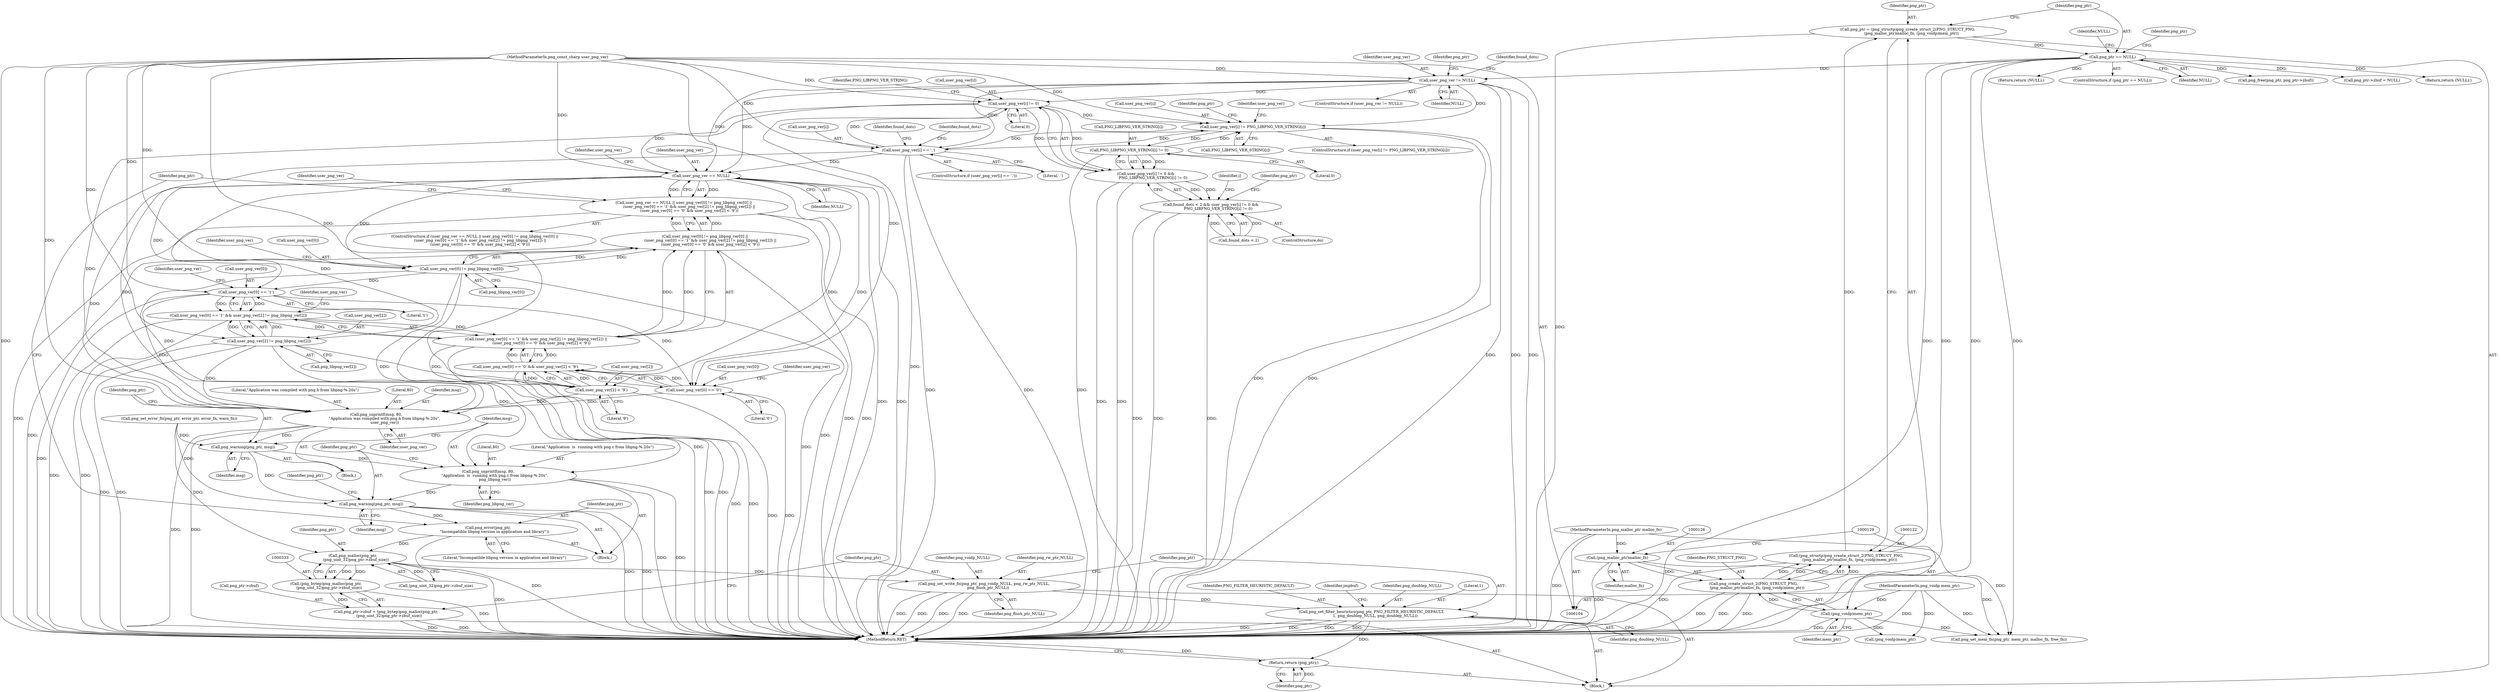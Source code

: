 digraph "1_Chrome_7f3d85b096f66870a15b37c2f40b219b2e292693_24@array" {
"1000233" [label="(Call,user_png_ver[i] != 0)"];
"1000221" [label="(Call,user_png_ver[i] == '.')"];
"1000208" [label="(Call,user_png_ver[i] != PNG_LIBPNG_VER_STRING[i])"];
"1000233" [label="(Call,user_png_ver[i] != 0)"];
"1000191" [label="(Call,user_png_ver != NULL)"];
"1000105" [label="(MethodParameterIn,png_const_charp user_png_ver)"];
"1000132" [label="(Call,png_ptr == NULL)"];
"1000119" [label="(Call,png_ptr = (png_structp)png_create_struct_2(PNG_STRUCT_PNG,\n      (png_malloc_ptr)malloc_fn, (png_voidp)mem_ptr))"];
"1000121" [label="(Call,(png_structp)png_create_struct_2(PNG_STRUCT_PNG,\n      (png_malloc_ptr)malloc_fn, (png_voidp)mem_ptr))"];
"1000123" [label="(Call,png_create_struct_2(PNG_STRUCT_PNG,\n      (png_malloc_ptr)malloc_fn, (png_voidp)mem_ptr))"];
"1000125" [label="(Call,(png_malloc_ptr)malloc_fn)"];
"1000110" [label="(MethodParameterIn,png_malloc_ptr malloc_fn)"];
"1000128" [label="(Call,(png_voidp)mem_ptr)"];
"1000109" [label="(MethodParameterIn,png_voidp mem_ptr)"];
"1000238" [label="(Call,PNG_LIBPNG_VER_STRING[i] != 0)"];
"1000232" [label="(Call,user_png_ver[i] != 0 &&\n            PNG_LIBPNG_VER_STRING[i] != 0)"];
"1000228" [label="(Call,found_dots < 2 && user_png_ver[i] != 0 &&\n            PNG_LIBPNG_VER_STRING[i] != 0)"];
"1000258" [label="(Call,user_png_ver == NULL)"];
"1000257" [label="(Call,user_png_ver == NULL || user_png_ver[0] != png_libpng_ver[0] ||\n         (user_png_ver[0] == '1' && user_png_ver[2] != png_libpng_ver[2]) ||\n         (user_png_ver[0] == '0' && user_png_ver[2] < '9'))"];
"1000262" [label="(Call,user_png_ver[0] != png_libpng_ver[0])"];
"1000261" [label="(Call,user_png_ver[0] != png_libpng_ver[0] ||\n         (user_png_ver[0] == '1' && user_png_ver[2] != png_libpng_ver[2]) ||\n         (user_png_ver[0] == '0' && user_png_ver[2] < '9'))"];
"1000271" [label="(Call,user_png_ver[0] == '1')"];
"1000270" [label="(Call,user_png_ver[0] == '1' && user_png_ver[2] != png_libpng_ver[2])"];
"1000269" [label="(Call,(user_png_ver[0] == '1' && user_png_ver[2] != png_libpng_ver[2]) ||\n         (user_png_ver[0] == '0' && user_png_ver[2] < '9'))"];
"1000284" [label="(Call,user_png_ver[0] == '0')"];
"1000283" [label="(Call,user_png_ver[0] == '0' && user_png_ver[2] < '9')"];
"1000299" [label="(Call,png_snprintf(msg, 80,\n              \"Application was compiled with png.h from libpng-%.20s\",\n              user_png_ver))"];
"1000304" [label="(Call,png_warning(png_ptr, msg))"];
"1000307" [label="(Call,png_snprintf(msg, 80,\n           \"Application  is  running with png.c from libpng-%.20s\",\n           png_libpng_ver))"];
"1000312" [label="(Call,png_warning(png_ptr, msg))"];
"1000320" [label="(Call,png_error(png_ptr,\n           \"Incompatible libpng version in application and library\"))"];
"1000334" [label="(Call,png_malloc(png_ptr,\n     (png_uint_32)png_ptr->zbuf_size))"];
"1000332" [label="(Call,(png_bytep)png_malloc(png_ptr,\n     (png_uint_32)png_ptr->zbuf_size))"];
"1000328" [label="(Call,png_ptr->zbuf = (png_bytep)png_malloc(png_ptr,\n     (png_uint_32)png_ptr->zbuf_size))"];
"1000341" [label="(Call,png_set_write_fn(png_ptr, png_voidp_NULL, png_rw_ptr_NULL,\n       png_flush_ptr_NULL))"];
"1000346" [label="(Call,png_set_filter_heuristics(png_ptr, PNG_FILTER_HEURISTIC_DEFAULT,\n      1, png_doublep_NULL, png_doublep_NULL))"];
"1000363" [label="(Return,return (png_ptr);)"];
"1000276" [label="(Call,user_png_ver[2] != png_libpng_ver[2])"];
"1000289" [label="(Call,user_png_ver[2] < '9')"];
"1000227" [label="(Identifier,found_dots)"];
"1000133" [label="(Identifier,png_ptr)"];
"1000283" [label="(Call,user_png_ver[0] == '0' && user_png_ver[2] < '9')"];
"1000124" [label="(Identifier,PNG_STRUCT_PNG)"];
"1000275" [label="(Literal,'1')"];
"1000277" [label="(Call,user_png_ver[2])"];
"1000134" [label="(Identifier,NULL)"];
"1000252" [label="(Identifier,png_ptr)"];
"1000203" [label="(ControlStructure,do)"];
"1000264" [label="(Identifier,user_png_ver)"];
"1000257" [label="(Call,user_png_ver == NULL || user_png_ver[0] != png_libpng_ver[0] ||\n         (user_png_ver[0] == '1' && user_png_ver[2] != png_libpng_ver[2]) ||\n         (user_png_ver[0] == '0' && user_png_ver[2] < '9'))"];
"1000335" [label="(Identifier,png_ptr)"];
"1000272" [label="(Call,user_png_ver[0])"];
"1000127" [label="(Identifier,malloc_fn)"];
"1000364" [label="(Identifier,png_ptr)"];
"1000302" [label="(Literal,\"Application was compiled with png.h from libpng-%.20s\")"];
"1000233" [label="(Call,user_png_ver[i] != 0)"];
"1000301" [label="(Literal,80)"];
"1000135" [label="(Return,return (NULL);)"];
"1000332" [label="(Call,(png_bytep)png_malloc(png_ptr,\n     (png_uint_32)png_ptr->zbuf_size))"];
"1000139" [label="(Identifier,png_ptr)"];
"1000260" [label="(Identifier,NULL)"];
"1000298" [label="(Block,)"];
"1000180" [label="(Call,png_set_mem_fn(png_ptr, mem_ptr, malloc_fn, free_fn))"];
"1000297" [label="(Identifier,user_png_ver)"];
"1000312" [label="(Call,png_warning(png_ptr, msg))"];
"1000109" [label="(MethodParameterIn,png_voidp mem_ptr)"];
"1000132" [label="(Call,png_ptr == NULL)"];
"1000325" [label="(Identifier,png_ptr)"];
"1000225" [label="(Literal,'.')"];
"1000308" [label="(Identifier,msg)"];
"1000246" [label="(Identifier,png_ptr)"];
"1000322" [label="(Literal,\"Incompatible libpng version in application and library\")"];
"1000222" [label="(Call,user_png_ver[i])"];
"1000131" [label="(ControlStructure,if (png_ptr == NULL))"];
"1000270" [label="(Call,user_png_ver[0] == '1' && user_png_ver[2] != png_libpng_ver[2])"];
"1000185" [label="(Call,png_set_error_fn(png_ptr, error_ptr, error_fn, warn_fn))"];
"1000209" [label="(Call,user_png_ver[i])"];
"1000258" [label="(Call,user_png_ver == NULL)"];
"1000299" [label="(Call,png_snprintf(msg, 80,\n              \"Application was compiled with png.h from libpng-%.20s\",\n              user_png_ver))"];
"1000336" [label="(Call,(png_uint_32)png_ptr->zbuf_size)"];
"1000329" [label="(Call,png_ptr->zbuf)"];
"1000168" [label="(Call,(png_voidp)mem_ptr)"];
"1000123" [label="(Call,png_create_struct_2(PNG_STRUCT_PNG,\n      (png_malloc_ptr)malloc_fn, (png_voidp)mem_ptr))"];
"1000286" [label="(Identifier,user_png_ver)"];
"1000212" [label="(Call,PNG_LIBPNG_VER_STRING[i])"];
"1000119" [label="(Call,png_ptr = (png_structp)png_create_struct_2(PNG_STRUCT_PNG,\n      (png_malloc_ptr)malloc_fn, (png_voidp)mem_ptr))"];
"1000230" [label="(Identifier,found_dots)"];
"1000191" [label="(Call,user_png_ver != NULL)"];
"1000120" [label="(Identifier,png_ptr)"];
"1000261" [label="(Call,user_png_ver[0] != png_libpng_ver[0] ||\n         (user_png_ver[0] == '1' && user_png_ver[2] != png_libpng_ver[2]) ||\n         (user_png_ver[0] == '0' && user_png_ver[2] < '9'))"];
"1000105" [label="(MethodParameterIn,png_const_charp user_png_ver)"];
"1000217" [label="(Identifier,png_ptr)"];
"1000341" [label="(Call,png_set_write_fn(png_ptr, png_voidp_NULL, png_rw_ptr_NULL,\n       png_flush_ptr_NULL))"];
"1000229" [label="(Call,found_dots < 2)"];
"1000345" [label="(Identifier,png_flush_ptr_NULL)"];
"1000259" [label="(Identifier,user_png_ver)"];
"1000306" [label="(Identifier,msg)"];
"1000284" [label="(Call,user_png_ver[0] == '0')"];
"1000242" [label="(Literal,0)"];
"1000228" [label="(Call,found_dots < 2 && user_png_ver[i] != 0 &&\n            PNG_LIBPNG_VER_STRING[i] != 0)"];
"1000300" [label="(Identifier,msg)"];
"1000303" [label="(Identifier,user_png_ver)"];
"1000350" [label="(Identifier,png_doublep_NULL)"];
"1000232" [label="(Call,user_png_ver[i] != 0 &&\n            PNG_LIBPNG_VER_STRING[i] != 0)"];
"1000334" [label="(Call,png_malloc(png_ptr,\n     (png_uint_32)png_ptr->zbuf_size))"];
"1000305" [label="(Identifier,png_ptr)"];
"1000151" [label="(Call,png_free(png_ptr, png_ptr->zbuf))"];
"1000263" [label="(Call,user_png_ver[0])"];
"1000190" [label="(ControlStructure,if (user_png_ver != NULL))"];
"1000285" [label="(Call,user_png_ver[0])"];
"1000291" [label="(Identifier,user_png_ver)"];
"1000309" [label="(Literal,80)"];
"1000343" [label="(Identifier,png_voidp_NULL)"];
"1000342" [label="(Identifier,png_ptr)"];
"1000314" [label="(Identifier,msg)"];
"1000110" [label="(MethodParameterIn,png_malloc_ptr malloc_fn)"];
"1000269" [label="(Call,(user_png_ver[0] == '1' && user_png_ver[2] != png_libpng_ver[2]) ||\n         (user_png_ver[0] == '0' && user_png_ver[2] < '9'))"];
"1000266" [label="(Call,png_libpng_ver[0])"];
"1000240" [label="(Identifier,PNG_LIBPNG_VER_STRING)"];
"1000344" [label="(Identifier,png_rw_ptr_NULL)"];
"1000234" [label="(Call,user_png_ver[i])"];
"1000197" [label="(Identifier,found_dots)"];
"1000363" [label="(Return,return (png_ptr);)"];
"1000121" [label="(Call,(png_structp)png_create_struct_2(PNG_STRUCT_PNG,\n      (png_malloc_ptr)malloc_fn, (png_voidp)mem_ptr))"];
"1000112" [label="(Block,)"];
"1000351" [label="(Identifier,png_doublep_NULL)"];
"1000290" [label="(Call,user_png_ver[2])"];
"1000346" [label="(Call,png_set_filter_heuristics(png_ptr, PNG_FILTER_HEURISTIC_DEFAULT,\n      1, png_doublep_NULL, png_doublep_NULL))"];
"1000271" [label="(Call,user_png_ver[0] == '1')"];
"1000349" [label="(Literal,1)"];
"1000238" [label="(Call,PNG_LIBPNG_VER_STRING[i] != 0)"];
"1000293" [label="(Literal,'9')"];
"1000223" [label="(Identifier,user_png_ver)"];
"1000304" [label="(Call,png_warning(png_ptr, msg))"];
"1000365" [label="(MethodReturn,RET)"];
"1000193" [label="(Identifier,NULL)"];
"1000276" [label="(Call,user_png_ver[2] != png_libpng_ver[2])"];
"1000207" [label="(ControlStructure,if (user_png_ver[i] != PNG_LIBPNG_VER_STRING[i]))"];
"1000262" [label="(Call,user_png_ver[0] != png_libpng_ver[0])"];
"1000320" [label="(Call,png_error(png_ptr,\n           \"Incompatible libpng version in application and library\"))"];
"1000347" [label="(Identifier,png_ptr)"];
"1000294" [label="(Block,)"];
"1000288" [label="(Literal,'0')"];
"1000192" [label="(Identifier,user_png_ver)"];
"1000289" [label="(Call,user_png_ver[2] < '9')"];
"1000156" [label="(Call,png_ptr->zbuf = NULL)"];
"1000239" [label="(Call,PNG_LIBPNG_VER_STRING[i])"];
"1000280" [label="(Call,png_libpng_ver[2])"];
"1000128" [label="(Call,(png_voidp)mem_ptr)"];
"1000348" [label="(Identifier,PNG_FILTER_HEURISTIC_DEFAULT)"];
"1000321" [label="(Identifier,png_ptr)"];
"1000220" [label="(ControlStructure,if (user_png_ver[i] == '.'))"];
"1000313" [label="(Identifier,png_ptr)"];
"1000125" [label="(Call,(png_malloc_ptr)malloc_fn)"];
"1000354" [label="(Identifier,jmpbuf)"];
"1000256" [label="(ControlStructure,if (user_png_ver == NULL || user_png_ver[0] != png_libpng_ver[0] ||\n         (user_png_ver[0] == '1' && user_png_ver[2] != png_libpng_ver[2]) ||\n         (user_png_ver[0] == '0' && user_png_ver[2] < '9')))"];
"1000171" [label="(Return,return (NULL);)"];
"1000311" [label="(Identifier,png_libpng_ver)"];
"1000130" [label="(Identifier,mem_ptr)"];
"1000328" [label="(Call,png_ptr->zbuf = (png_bytep)png_malloc(png_ptr,\n     (png_uint_32)png_ptr->zbuf_size))"];
"1000273" [label="(Identifier,user_png_ver)"];
"1000221" [label="(Call,user_png_ver[i] == '.')"];
"1000237" [label="(Literal,0)"];
"1000206" [label="(Identifier,i)"];
"1000317" [label="(Identifier,png_ptr)"];
"1000208" [label="(Call,user_png_ver[i] != PNG_LIBPNG_VER_STRING[i])"];
"1000278" [label="(Identifier,user_png_ver)"];
"1000307" [label="(Call,png_snprintf(msg, 80,\n           \"Application  is  running with png.c from libpng-%.20s\",\n           png_libpng_ver))"];
"1000310" [label="(Literal,\"Application  is  running with png.c from libpng-%.20s\")"];
"1000136" [label="(Identifier,NULL)"];
"1000233" -> "1000232"  [label="AST: "];
"1000233" -> "1000237"  [label="CFG: "];
"1000234" -> "1000233"  [label="AST: "];
"1000237" -> "1000233"  [label="AST: "];
"1000240" -> "1000233"  [label="CFG: "];
"1000232" -> "1000233"  [label="CFG: "];
"1000233" -> "1000365"  [label="DDG: "];
"1000233" -> "1000208"  [label="DDG: "];
"1000233" -> "1000232"  [label="DDG: "];
"1000233" -> "1000232"  [label="DDG: "];
"1000221" -> "1000233"  [label="DDG: "];
"1000191" -> "1000233"  [label="DDG: "];
"1000105" -> "1000233"  [label="DDG: "];
"1000233" -> "1000258"  [label="DDG: "];
"1000233" -> "1000299"  [label="DDG: "];
"1000221" -> "1000220"  [label="AST: "];
"1000221" -> "1000225"  [label="CFG: "];
"1000222" -> "1000221"  [label="AST: "];
"1000225" -> "1000221"  [label="AST: "];
"1000230" -> "1000221"  [label="CFG: "];
"1000227" -> "1000221"  [label="CFG: "];
"1000221" -> "1000365"  [label="DDG: "];
"1000221" -> "1000365"  [label="DDG: "];
"1000221" -> "1000208"  [label="DDG: "];
"1000208" -> "1000221"  [label="DDG: "];
"1000191" -> "1000221"  [label="DDG: "];
"1000105" -> "1000221"  [label="DDG: "];
"1000221" -> "1000258"  [label="DDG: "];
"1000221" -> "1000299"  [label="DDG: "];
"1000208" -> "1000207"  [label="AST: "];
"1000208" -> "1000212"  [label="CFG: "];
"1000209" -> "1000208"  [label="AST: "];
"1000212" -> "1000208"  [label="AST: "];
"1000217" -> "1000208"  [label="CFG: "];
"1000223" -> "1000208"  [label="CFG: "];
"1000208" -> "1000365"  [label="DDG: "];
"1000208" -> "1000365"  [label="DDG: "];
"1000191" -> "1000208"  [label="DDG: "];
"1000105" -> "1000208"  [label="DDG: "];
"1000238" -> "1000208"  [label="DDG: "];
"1000208" -> "1000238"  [label="DDG: "];
"1000191" -> "1000190"  [label="AST: "];
"1000191" -> "1000193"  [label="CFG: "];
"1000192" -> "1000191"  [label="AST: "];
"1000193" -> "1000191"  [label="AST: "];
"1000197" -> "1000191"  [label="CFG: "];
"1000246" -> "1000191"  [label="CFG: "];
"1000191" -> "1000365"  [label="DDG: "];
"1000191" -> "1000365"  [label="DDG: "];
"1000191" -> "1000365"  [label="DDG: "];
"1000105" -> "1000191"  [label="DDG: "];
"1000132" -> "1000191"  [label="DDG: "];
"1000191" -> "1000258"  [label="DDG: "];
"1000191" -> "1000258"  [label="DDG: "];
"1000105" -> "1000104"  [label="AST: "];
"1000105" -> "1000365"  [label="DDG: "];
"1000105" -> "1000258"  [label="DDG: "];
"1000105" -> "1000262"  [label="DDG: "];
"1000105" -> "1000271"  [label="DDG: "];
"1000105" -> "1000276"  [label="DDG: "];
"1000105" -> "1000284"  [label="DDG: "];
"1000105" -> "1000289"  [label="DDG: "];
"1000105" -> "1000299"  [label="DDG: "];
"1000132" -> "1000131"  [label="AST: "];
"1000132" -> "1000134"  [label="CFG: "];
"1000133" -> "1000132"  [label="AST: "];
"1000134" -> "1000132"  [label="AST: "];
"1000136" -> "1000132"  [label="CFG: "];
"1000139" -> "1000132"  [label="CFG: "];
"1000132" -> "1000365"  [label="DDG: "];
"1000132" -> "1000365"  [label="DDG: "];
"1000132" -> "1000365"  [label="DDG: "];
"1000119" -> "1000132"  [label="DDG: "];
"1000132" -> "1000135"  [label="DDG: "];
"1000132" -> "1000151"  [label="DDG: "];
"1000132" -> "1000156"  [label="DDG: "];
"1000132" -> "1000171"  [label="DDG: "];
"1000132" -> "1000180"  [label="DDG: "];
"1000119" -> "1000112"  [label="AST: "];
"1000119" -> "1000121"  [label="CFG: "];
"1000120" -> "1000119"  [label="AST: "];
"1000121" -> "1000119"  [label="AST: "];
"1000133" -> "1000119"  [label="CFG: "];
"1000119" -> "1000365"  [label="DDG: "];
"1000121" -> "1000119"  [label="DDG: "];
"1000121" -> "1000123"  [label="CFG: "];
"1000122" -> "1000121"  [label="AST: "];
"1000123" -> "1000121"  [label="AST: "];
"1000121" -> "1000365"  [label="DDG: "];
"1000123" -> "1000121"  [label="DDG: "];
"1000123" -> "1000121"  [label="DDG: "];
"1000123" -> "1000121"  [label="DDG: "];
"1000123" -> "1000128"  [label="CFG: "];
"1000124" -> "1000123"  [label="AST: "];
"1000125" -> "1000123"  [label="AST: "];
"1000128" -> "1000123"  [label="AST: "];
"1000123" -> "1000365"  [label="DDG: "];
"1000123" -> "1000365"  [label="DDG: "];
"1000123" -> "1000365"  [label="DDG: "];
"1000125" -> "1000123"  [label="DDG: "];
"1000128" -> "1000123"  [label="DDG: "];
"1000125" -> "1000127"  [label="CFG: "];
"1000126" -> "1000125"  [label="AST: "];
"1000127" -> "1000125"  [label="AST: "];
"1000129" -> "1000125"  [label="CFG: "];
"1000125" -> "1000365"  [label="DDG: "];
"1000110" -> "1000125"  [label="DDG: "];
"1000125" -> "1000180"  [label="DDG: "];
"1000110" -> "1000104"  [label="AST: "];
"1000110" -> "1000365"  [label="DDG: "];
"1000110" -> "1000180"  [label="DDG: "];
"1000128" -> "1000130"  [label="CFG: "];
"1000129" -> "1000128"  [label="AST: "];
"1000130" -> "1000128"  [label="AST: "];
"1000128" -> "1000365"  [label="DDG: "];
"1000109" -> "1000128"  [label="DDG: "];
"1000128" -> "1000168"  [label="DDG: "];
"1000128" -> "1000180"  [label="DDG: "];
"1000109" -> "1000104"  [label="AST: "];
"1000109" -> "1000365"  [label="DDG: "];
"1000109" -> "1000168"  [label="DDG: "];
"1000109" -> "1000180"  [label="DDG: "];
"1000238" -> "1000232"  [label="AST: "];
"1000238" -> "1000242"  [label="CFG: "];
"1000239" -> "1000238"  [label="AST: "];
"1000242" -> "1000238"  [label="AST: "];
"1000232" -> "1000238"  [label="CFG: "];
"1000238" -> "1000365"  [label="DDG: "];
"1000238" -> "1000232"  [label="DDG: "];
"1000238" -> "1000232"  [label="DDG: "];
"1000232" -> "1000228"  [label="AST: "];
"1000228" -> "1000232"  [label="CFG: "];
"1000232" -> "1000365"  [label="DDG: "];
"1000232" -> "1000365"  [label="DDG: "];
"1000232" -> "1000228"  [label="DDG: "];
"1000232" -> "1000228"  [label="DDG: "];
"1000228" -> "1000203"  [label="AST: "];
"1000228" -> "1000229"  [label="CFG: "];
"1000229" -> "1000228"  [label="AST: "];
"1000206" -> "1000228"  [label="CFG: "];
"1000252" -> "1000228"  [label="CFG: "];
"1000228" -> "1000365"  [label="DDG: "];
"1000228" -> "1000365"  [label="DDG: "];
"1000228" -> "1000365"  [label="DDG: "];
"1000229" -> "1000228"  [label="DDG: "];
"1000229" -> "1000228"  [label="DDG: "];
"1000258" -> "1000257"  [label="AST: "];
"1000258" -> "1000260"  [label="CFG: "];
"1000259" -> "1000258"  [label="AST: "];
"1000260" -> "1000258"  [label="AST: "];
"1000264" -> "1000258"  [label="CFG: "];
"1000257" -> "1000258"  [label="CFG: "];
"1000258" -> "1000365"  [label="DDG: "];
"1000258" -> "1000365"  [label="DDG: "];
"1000258" -> "1000257"  [label="DDG: "];
"1000258" -> "1000257"  [label="DDG: "];
"1000258" -> "1000262"  [label="DDG: "];
"1000258" -> "1000271"  [label="DDG: "];
"1000258" -> "1000276"  [label="DDG: "];
"1000258" -> "1000284"  [label="DDG: "];
"1000258" -> "1000289"  [label="DDG: "];
"1000258" -> "1000299"  [label="DDG: "];
"1000257" -> "1000256"  [label="AST: "];
"1000257" -> "1000261"  [label="CFG: "];
"1000261" -> "1000257"  [label="AST: "];
"1000297" -> "1000257"  [label="CFG: "];
"1000325" -> "1000257"  [label="CFG: "];
"1000257" -> "1000365"  [label="DDG: "];
"1000257" -> "1000365"  [label="DDG: "];
"1000257" -> "1000365"  [label="DDG: "];
"1000261" -> "1000257"  [label="DDG: "];
"1000261" -> "1000257"  [label="DDG: "];
"1000262" -> "1000261"  [label="AST: "];
"1000262" -> "1000266"  [label="CFG: "];
"1000263" -> "1000262"  [label="AST: "];
"1000266" -> "1000262"  [label="AST: "];
"1000273" -> "1000262"  [label="CFG: "];
"1000261" -> "1000262"  [label="CFG: "];
"1000262" -> "1000365"  [label="DDG: "];
"1000262" -> "1000365"  [label="DDG: "];
"1000262" -> "1000261"  [label="DDG: "];
"1000262" -> "1000261"  [label="DDG: "];
"1000262" -> "1000271"  [label="DDG: "];
"1000262" -> "1000299"  [label="DDG: "];
"1000262" -> "1000307"  [label="DDG: "];
"1000261" -> "1000269"  [label="CFG: "];
"1000269" -> "1000261"  [label="AST: "];
"1000261" -> "1000365"  [label="DDG: "];
"1000261" -> "1000365"  [label="DDG: "];
"1000269" -> "1000261"  [label="DDG: "];
"1000269" -> "1000261"  [label="DDG: "];
"1000271" -> "1000270"  [label="AST: "];
"1000271" -> "1000275"  [label="CFG: "];
"1000272" -> "1000271"  [label="AST: "];
"1000275" -> "1000271"  [label="AST: "];
"1000278" -> "1000271"  [label="CFG: "];
"1000270" -> "1000271"  [label="CFG: "];
"1000271" -> "1000365"  [label="DDG: "];
"1000271" -> "1000270"  [label="DDG: "];
"1000271" -> "1000270"  [label="DDG: "];
"1000271" -> "1000284"  [label="DDG: "];
"1000271" -> "1000299"  [label="DDG: "];
"1000270" -> "1000269"  [label="AST: "];
"1000270" -> "1000276"  [label="CFG: "];
"1000276" -> "1000270"  [label="AST: "];
"1000286" -> "1000270"  [label="CFG: "];
"1000269" -> "1000270"  [label="CFG: "];
"1000270" -> "1000365"  [label="DDG: "];
"1000270" -> "1000365"  [label="DDG: "];
"1000270" -> "1000269"  [label="DDG: "];
"1000270" -> "1000269"  [label="DDG: "];
"1000276" -> "1000270"  [label="DDG: "];
"1000276" -> "1000270"  [label="DDG: "];
"1000269" -> "1000283"  [label="CFG: "];
"1000283" -> "1000269"  [label="AST: "];
"1000269" -> "1000365"  [label="DDG: "];
"1000269" -> "1000365"  [label="DDG: "];
"1000283" -> "1000269"  [label="DDG: "];
"1000283" -> "1000269"  [label="DDG: "];
"1000284" -> "1000283"  [label="AST: "];
"1000284" -> "1000288"  [label="CFG: "];
"1000285" -> "1000284"  [label="AST: "];
"1000288" -> "1000284"  [label="AST: "];
"1000291" -> "1000284"  [label="CFG: "];
"1000283" -> "1000284"  [label="CFG: "];
"1000284" -> "1000365"  [label="DDG: "];
"1000284" -> "1000283"  [label="DDG: "];
"1000284" -> "1000283"  [label="DDG: "];
"1000284" -> "1000299"  [label="DDG: "];
"1000283" -> "1000289"  [label="CFG: "];
"1000289" -> "1000283"  [label="AST: "];
"1000283" -> "1000365"  [label="DDG: "];
"1000283" -> "1000365"  [label="DDG: "];
"1000289" -> "1000283"  [label="DDG: "];
"1000289" -> "1000283"  [label="DDG: "];
"1000299" -> "1000298"  [label="AST: "];
"1000299" -> "1000303"  [label="CFG: "];
"1000300" -> "1000299"  [label="AST: "];
"1000301" -> "1000299"  [label="AST: "];
"1000302" -> "1000299"  [label="AST: "];
"1000303" -> "1000299"  [label="AST: "];
"1000305" -> "1000299"  [label="CFG: "];
"1000299" -> "1000365"  [label="DDG: "];
"1000299" -> "1000365"  [label="DDG: "];
"1000289" -> "1000299"  [label="DDG: "];
"1000276" -> "1000299"  [label="DDG: "];
"1000299" -> "1000304"  [label="DDG: "];
"1000304" -> "1000298"  [label="AST: "];
"1000304" -> "1000306"  [label="CFG: "];
"1000305" -> "1000304"  [label="AST: "];
"1000306" -> "1000304"  [label="AST: "];
"1000308" -> "1000304"  [label="CFG: "];
"1000185" -> "1000304"  [label="DDG: "];
"1000304" -> "1000307"  [label="DDG: "];
"1000304" -> "1000312"  [label="DDG: "];
"1000307" -> "1000294"  [label="AST: "];
"1000307" -> "1000311"  [label="CFG: "];
"1000308" -> "1000307"  [label="AST: "];
"1000309" -> "1000307"  [label="AST: "];
"1000310" -> "1000307"  [label="AST: "];
"1000311" -> "1000307"  [label="AST: "];
"1000313" -> "1000307"  [label="CFG: "];
"1000307" -> "1000365"  [label="DDG: "];
"1000307" -> "1000365"  [label="DDG: "];
"1000276" -> "1000307"  [label="DDG: "];
"1000307" -> "1000312"  [label="DDG: "];
"1000312" -> "1000294"  [label="AST: "];
"1000312" -> "1000314"  [label="CFG: "];
"1000313" -> "1000312"  [label="AST: "];
"1000314" -> "1000312"  [label="AST: "];
"1000317" -> "1000312"  [label="CFG: "];
"1000312" -> "1000365"  [label="DDG: "];
"1000312" -> "1000365"  [label="DDG: "];
"1000185" -> "1000312"  [label="DDG: "];
"1000312" -> "1000320"  [label="DDG: "];
"1000320" -> "1000294"  [label="AST: "];
"1000320" -> "1000322"  [label="CFG: "];
"1000321" -> "1000320"  [label="AST: "];
"1000322" -> "1000320"  [label="AST: "];
"1000325" -> "1000320"  [label="CFG: "];
"1000320" -> "1000365"  [label="DDG: "];
"1000320" -> "1000334"  [label="DDG: "];
"1000334" -> "1000332"  [label="AST: "];
"1000334" -> "1000336"  [label="CFG: "];
"1000335" -> "1000334"  [label="AST: "];
"1000336" -> "1000334"  [label="AST: "];
"1000332" -> "1000334"  [label="CFG: "];
"1000334" -> "1000365"  [label="DDG: "];
"1000334" -> "1000332"  [label="DDG: "];
"1000334" -> "1000332"  [label="DDG: "];
"1000185" -> "1000334"  [label="DDG: "];
"1000336" -> "1000334"  [label="DDG: "];
"1000334" -> "1000341"  [label="DDG: "];
"1000332" -> "1000328"  [label="AST: "];
"1000333" -> "1000332"  [label="AST: "];
"1000328" -> "1000332"  [label="CFG: "];
"1000332" -> "1000365"  [label="DDG: "];
"1000332" -> "1000328"  [label="DDG: "];
"1000328" -> "1000112"  [label="AST: "];
"1000329" -> "1000328"  [label="AST: "];
"1000342" -> "1000328"  [label="CFG: "];
"1000328" -> "1000365"  [label="DDG: "];
"1000328" -> "1000365"  [label="DDG: "];
"1000341" -> "1000112"  [label="AST: "];
"1000341" -> "1000345"  [label="CFG: "];
"1000342" -> "1000341"  [label="AST: "];
"1000343" -> "1000341"  [label="AST: "];
"1000344" -> "1000341"  [label="AST: "];
"1000345" -> "1000341"  [label="AST: "];
"1000347" -> "1000341"  [label="CFG: "];
"1000341" -> "1000365"  [label="DDG: "];
"1000341" -> "1000365"  [label="DDG: "];
"1000341" -> "1000365"  [label="DDG: "];
"1000341" -> "1000365"  [label="DDG: "];
"1000341" -> "1000346"  [label="DDG: "];
"1000346" -> "1000112"  [label="AST: "];
"1000346" -> "1000351"  [label="CFG: "];
"1000347" -> "1000346"  [label="AST: "];
"1000348" -> "1000346"  [label="AST: "];
"1000349" -> "1000346"  [label="AST: "];
"1000350" -> "1000346"  [label="AST: "];
"1000351" -> "1000346"  [label="AST: "];
"1000354" -> "1000346"  [label="CFG: "];
"1000346" -> "1000365"  [label="DDG: "];
"1000346" -> "1000365"  [label="DDG: "];
"1000346" -> "1000365"  [label="DDG: "];
"1000346" -> "1000365"  [label="DDG: "];
"1000346" -> "1000363"  [label="DDG: "];
"1000363" -> "1000112"  [label="AST: "];
"1000363" -> "1000364"  [label="CFG: "];
"1000364" -> "1000363"  [label="AST: "];
"1000365" -> "1000363"  [label="CFG: "];
"1000363" -> "1000365"  [label="DDG: "];
"1000364" -> "1000363"  [label="DDG: "];
"1000276" -> "1000280"  [label="CFG: "];
"1000277" -> "1000276"  [label="AST: "];
"1000280" -> "1000276"  [label="AST: "];
"1000276" -> "1000365"  [label="DDG: "];
"1000276" -> "1000365"  [label="DDG: "];
"1000276" -> "1000289"  [label="DDG: "];
"1000289" -> "1000293"  [label="CFG: "];
"1000290" -> "1000289"  [label="AST: "];
"1000293" -> "1000289"  [label="AST: "];
"1000289" -> "1000365"  [label="DDG: "];
}
